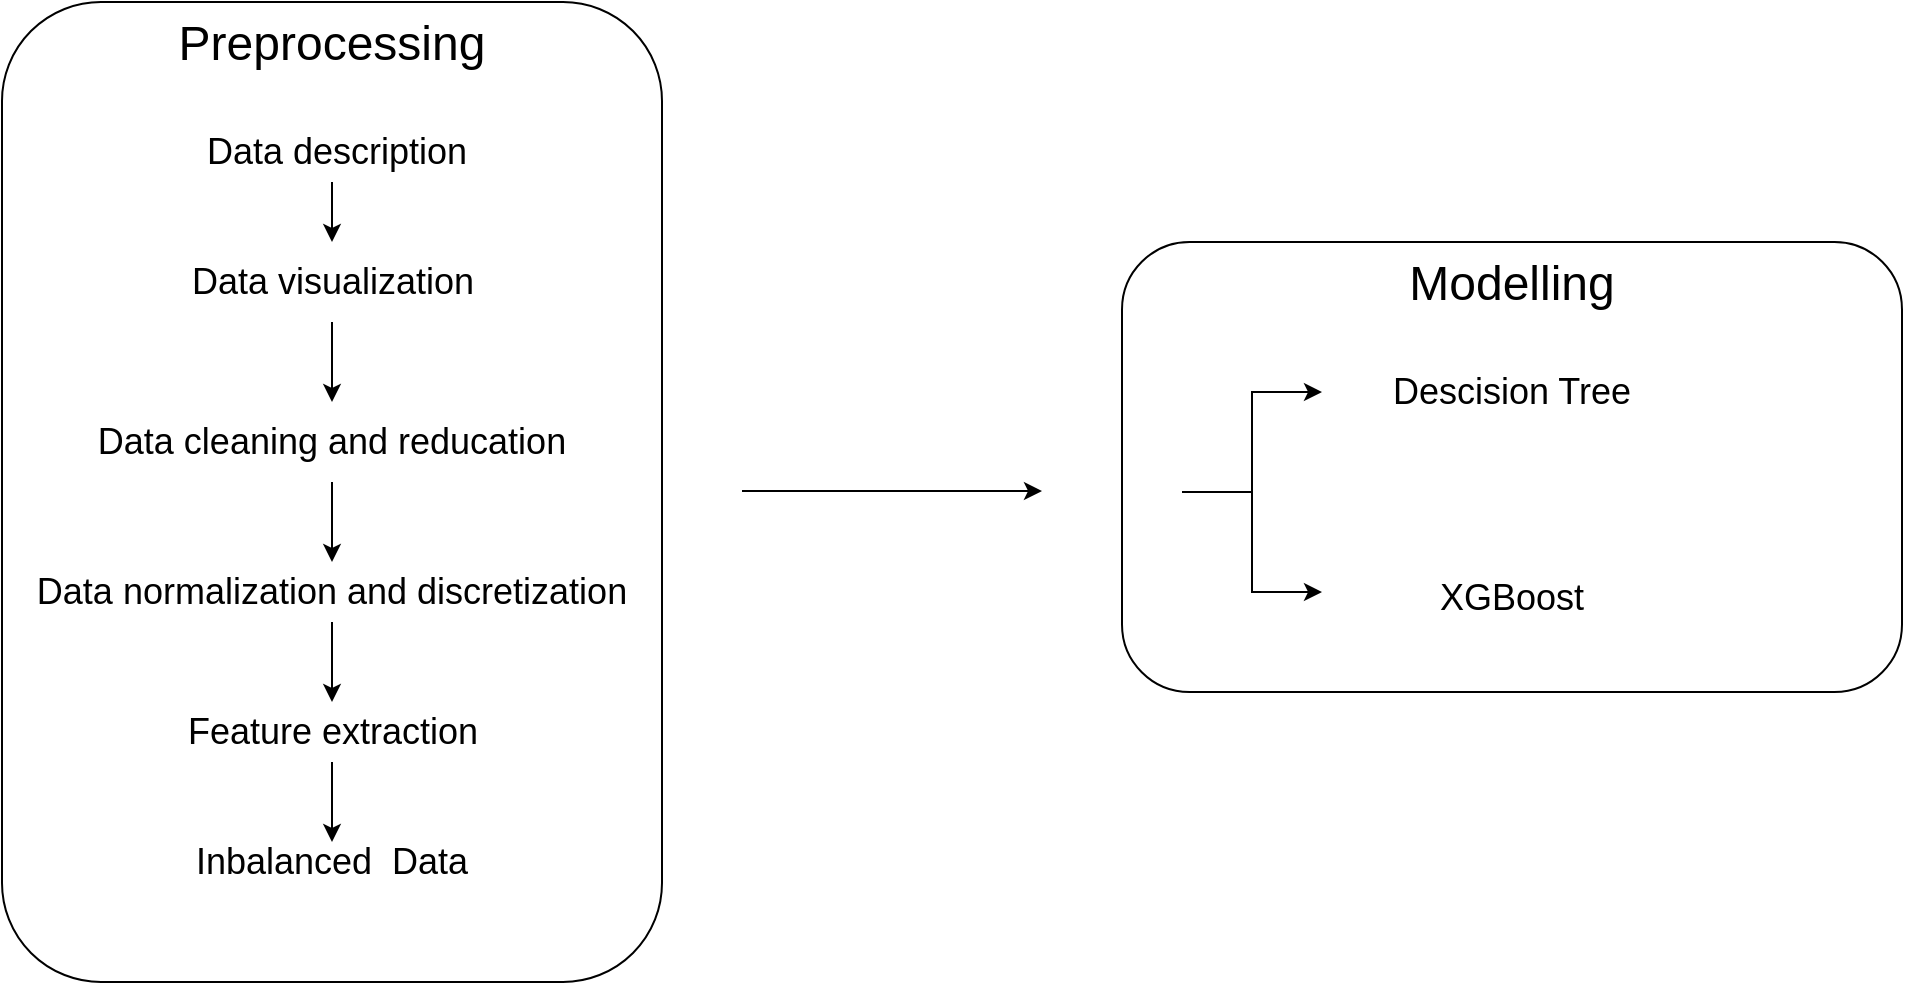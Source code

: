 <mxfile version="22.1.11" type="github">
  <diagram name="Page-1" id="gn6U5mzQL6_PtywRC3x4">
    <mxGraphModel dx="1050" dy="522" grid="1" gridSize="10" guides="1" tooltips="1" connect="1" arrows="1" fold="1" page="1" pageScale="1" pageWidth="850" pageHeight="1100" math="0" shadow="0">
      <root>
        <mxCell id="0" />
        <mxCell id="1" parent="0" />
        <mxCell id="WsW9BSZnmjlr-k5H8CTC-1" value="&lt;font style=&quot;font-size: 24px;&quot;&gt;Preprocessing&lt;/font&gt;" style="rounded=1;whiteSpace=wrap;html=1;verticalAlign=top;" vertex="1" parent="1">
          <mxGeometry x="170" y="140" width="330" height="490" as="geometry" />
        </mxCell>
        <mxCell id="WsW9BSZnmjlr-k5H8CTC-2" value="&lt;font style=&quot;font-size: 18px;&quot;&gt;&lt;b&gt;&amp;nbsp;&lt;/b&gt;Data description&lt;/font&gt;" style="text;html=1;strokeColor=none;fillColor=none;align=center;verticalAlign=middle;whiteSpace=wrap;rounded=0;" vertex="1" parent="1">
          <mxGeometry x="265" y="200" width="140" height="30" as="geometry" />
        </mxCell>
        <mxCell id="WsW9BSZnmjlr-k5H8CTC-4" value="&lt;font style=&quot;font-size: 18px;&quot;&gt;Data visualization&lt;/font&gt;" style="text;html=1;strokeColor=none;fillColor=none;align=center;verticalAlign=middle;whiteSpace=wrap;rounded=0;" vertex="1" parent="1">
          <mxGeometry x="257.5" y="260" width="155" height="40" as="geometry" />
        </mxCell>
        <mxCell id="WsW9BSZnmjlr-k5H8CTC-5" value="Data cleaning and reducation" style="text;html=1;strokeColor=none;fillColor=none;align=center;verticalAlign=middle;whiteSpace=wrap;rounded=0;fontSize=18;" vertex="1" parent="1">
          <mxGeometry x="210" y="340" width="250" height="40" as="geometry" />
        </mxCell>
        <mxCell id="WsW9BSZnmjlr-k5H8CTC-6" value="Data normalization and discretization" style="text;html=1;strokeColor=none;fillColor=none;align=center;verticalAlign=middle;whiteSpace=wrap;rounded=0;fontSize=18;" vertex="1" parent="1">
          <mxGeometry x="185" y="420" width="300" height="30" as="geometry" />
        </mxCell>
        <mxCell id="WsW9BSZnmjlr-k5H8CTC-7" value="&lt;font style=&quot;font-size: 18px;&quot;&gt;Feature extraction&lt;/font&gt;" style="text;html=1;strokeColor=none;fillColor=none;align=center;verticalAlign=middle;whiteSpace=wrap;rounded=0;" vertex="1" parent="1">
          <mxGeometry x="252.5" y="490" width="165" height="30" as="geometry" />
        </mxCell>
        <mxCell id="WsW9BSZnmjlr-k5H8CTC-8" value="Inbalanced&amp;nbsp; Data" style="text;html=1;strokeColor=none;fillColor=none;align=center;verticalAlign=middle;whiteSpace=wrap;rounded=0;fontSize=18;" vertex="1" parent="1">
          <mxGeometry x="261.25" y="560" width="147.5" height="20" as="geometry" />
        </mxCell>
        <mxCell id="WsW9BSZnmjlr-k5H8CTC-9" value="" style="endArrow=classic;html=1;rounded=0;exitX=0.5;exitY=1;exitDx=0;exitDy=0;entryX=0.5;entryY=0;entryDx=0;entryDy=0;" edge="1" parent="1" source="WsW9BSZnmjlr-k5H8CTC-2" target="WsW9BSZnmjlr-k5H8CTC-4">
          <mxGeometry width="50" height="50" relative="1" as="geometry">
            <mxPoint x="400" y="350" as="sourcePoint" />
            <mxPoint x="450" y="300" as="targetPoint" />
          </mxGeometry>
        </mxCell>
        <mxCell id="WsW9BSZnmjlr-k5H8CTC-10" value="" style="endArrow=classic;html=1;rounded=0;exitX=0.5;exitY=1;exitDx=0;exitDy=0;entryX=0.5;entryY=0;entryDx=0;entryDy=0;" edge="1" parent="1" source="WsW9BSZnmjlr-k5H8CTC-4" target="WsW9BSZnmjlr-k5H8CTC-5">
          <mxGeometry width="50" height="50" relative="1" as="geometry">
            <mxPoint x="400" y="350" as="sourcePoint" />
            <mxPoint x="450" y="300" as="targetPoint" />
          </mxGeometry>
        </mxCell>
        <mxCell id="WsW9BSZnmjlr-k5H8CTC-11" value="" style="endArrow=classic;html=1;rounded=0;exitX=0.5;exitY=1;exitDx=0;exitDy=0;entryX=0.5;entryY=0;entryDx=0;entryDy=0;" edge="1" parent="1" source="WsW9BSZnmjlr-k5H8CTC-5" target="WsW9BSZnmjlr-k5H8CTC-6">
          <mxGeometry width="50" height="50" relative="1" as="geometry">
            <mxPoint x="400" y="350" as="sourcePoint" />
            <mxPoint x="450" y="300" as="targetPoint" />
          </mxGeometry>
        </mxCell>
        <mxCell id="WsW9BSZnmjlr-k5H8CTC-12" value="" style="endArrow=classic;html=1;rounded=0;exitX=0.5;exitY=1;exitDx=0;exitDy=0;entryX=0.5;entryY=0;entryDx=0;entryDy=0;" edge="1" parent="1" source="WsW9BSZnmjlr-k5H8CTC-6" target="WsW9BSZnmjlr-k5H8CTC-7">
          <mxGeometry width="50" height="50" relative="1" as="geometry">
            <mxPoint x="400" y="350" as="sourcePoint" />
            <mxPoint x="450" y="300" as="targetPoint" />
          </mxGeometry>
        </mxCell>
        <mxCell id="WsW9BSZnmjlr-k5H8CTC-13" value="" style="endArrow=classic;html=1;rounded=0;exitX=0.5;exitY=1;exitDx=0;exitDy=0;entryX=0.5;entryY=0;entryDx=0;entryDy=0;" edge="1" parent="1" source="WsW9BSZnmjlr-k5H8CTC-7" target="WsW9BSZnmjlr-k5H8CTC-8">
          <mxGeometry width="50" height="50" relative="1" as="geometry">
            <mxPoint x="400" y="450" as="sourcePoint" />
            <mxPoint x="450" y="400" as="targetPoint" />
          </mxGeometry>
        </mxCell>
        <mxCell id="WsW9BSZnmjlr-k5H8CTC-14" value="" style="endArrow=classic;html=1;rounded=0;" edge="1" parent="1">
          <mxGeometry width="50" height="50" relative="1" as="geometry">
            <mxPoint x="540" y="384.5" as="sourcePoint" />
            <mxPoint x="690" y="384.5" as="targetPoint" />
          </mxGeometry>
        </mxCell>
        <mxCell id="WsW9BSZnmjlr-k5H8CTC-15" value="Modelling" style="rounded=1;whiteSpace=wrap;html=1;verticalAlign=top;fontSize=24;" vertex="1" parent="1">
          <mxGeometry x="730" y="260" width="390" height="225" as="geometry" />
        </mxCell>
        <mxCell id="WsW9BSZnmjlr-k5H8CTC-16" value="&lt;font style=&quot;font-size: 18px;&quot;&gt;Descision Tree&lt;/font&gt;" style="text;html=1;strokeColor=none;fillColor=none;align=center;verticalAlign=middle;whiteSpace=wrap;rounded=0;" vertex="1" parent="1">
          <mxGeometry x="850" y="315" width="150" height="40" as="geometry" />
        </mxCell>
        <mxCell id="WsW9BSZnmjlr-k5H8CTC-17" value="&lt;font style=&quot;font-size: 18px;&quot;&gt;XGBoost&lt;/font&gt;" style="text;html=1;strokeColor=none;fillColor=none;align=center;verticalAlign=middle;whiteSpace=wrap;rounded=0;" vertex="1" parent="1">
          <mxGeometry x="880" y="420" width="90" height="35" as="geometry" />
        </mxCell>
        <mxCell id="WsW9BSZnmjlr-k5H8CTC-18" value="" style="endArrow=classic;html=1;rounded=0;edgeStyle=elbowEdgeStyle;" edge="1" parent="1">
          <mxGeometry width="50" height="50" relative="1" as="geometry">
            <mxPoint x="760" y="385" as="sourcePoint" />
            <mxPoint x="830" y="335" as="targetPoint" />
          </mxGeometry>
        </mxCell>
        <mxCell id="WsW9BSZnmjlr-k5H8CTC-19" value="" style="endArrow=classic;html=1;rounded=0;edgeStyle=elbowEdgeStyle;" edge="1" parent="1">
          <mxGeometry width="50" height="50" relative="1" as="geometry">
            <mxPoint x="760" y="385" as="sourcePoint" />
            <mxPoint x="830" y="435" as="targetPoint" />
          </mxGeometry>
        </mxCell>
      </root>
    </mxGraphModel>
  </diagram>
</mxfile>
